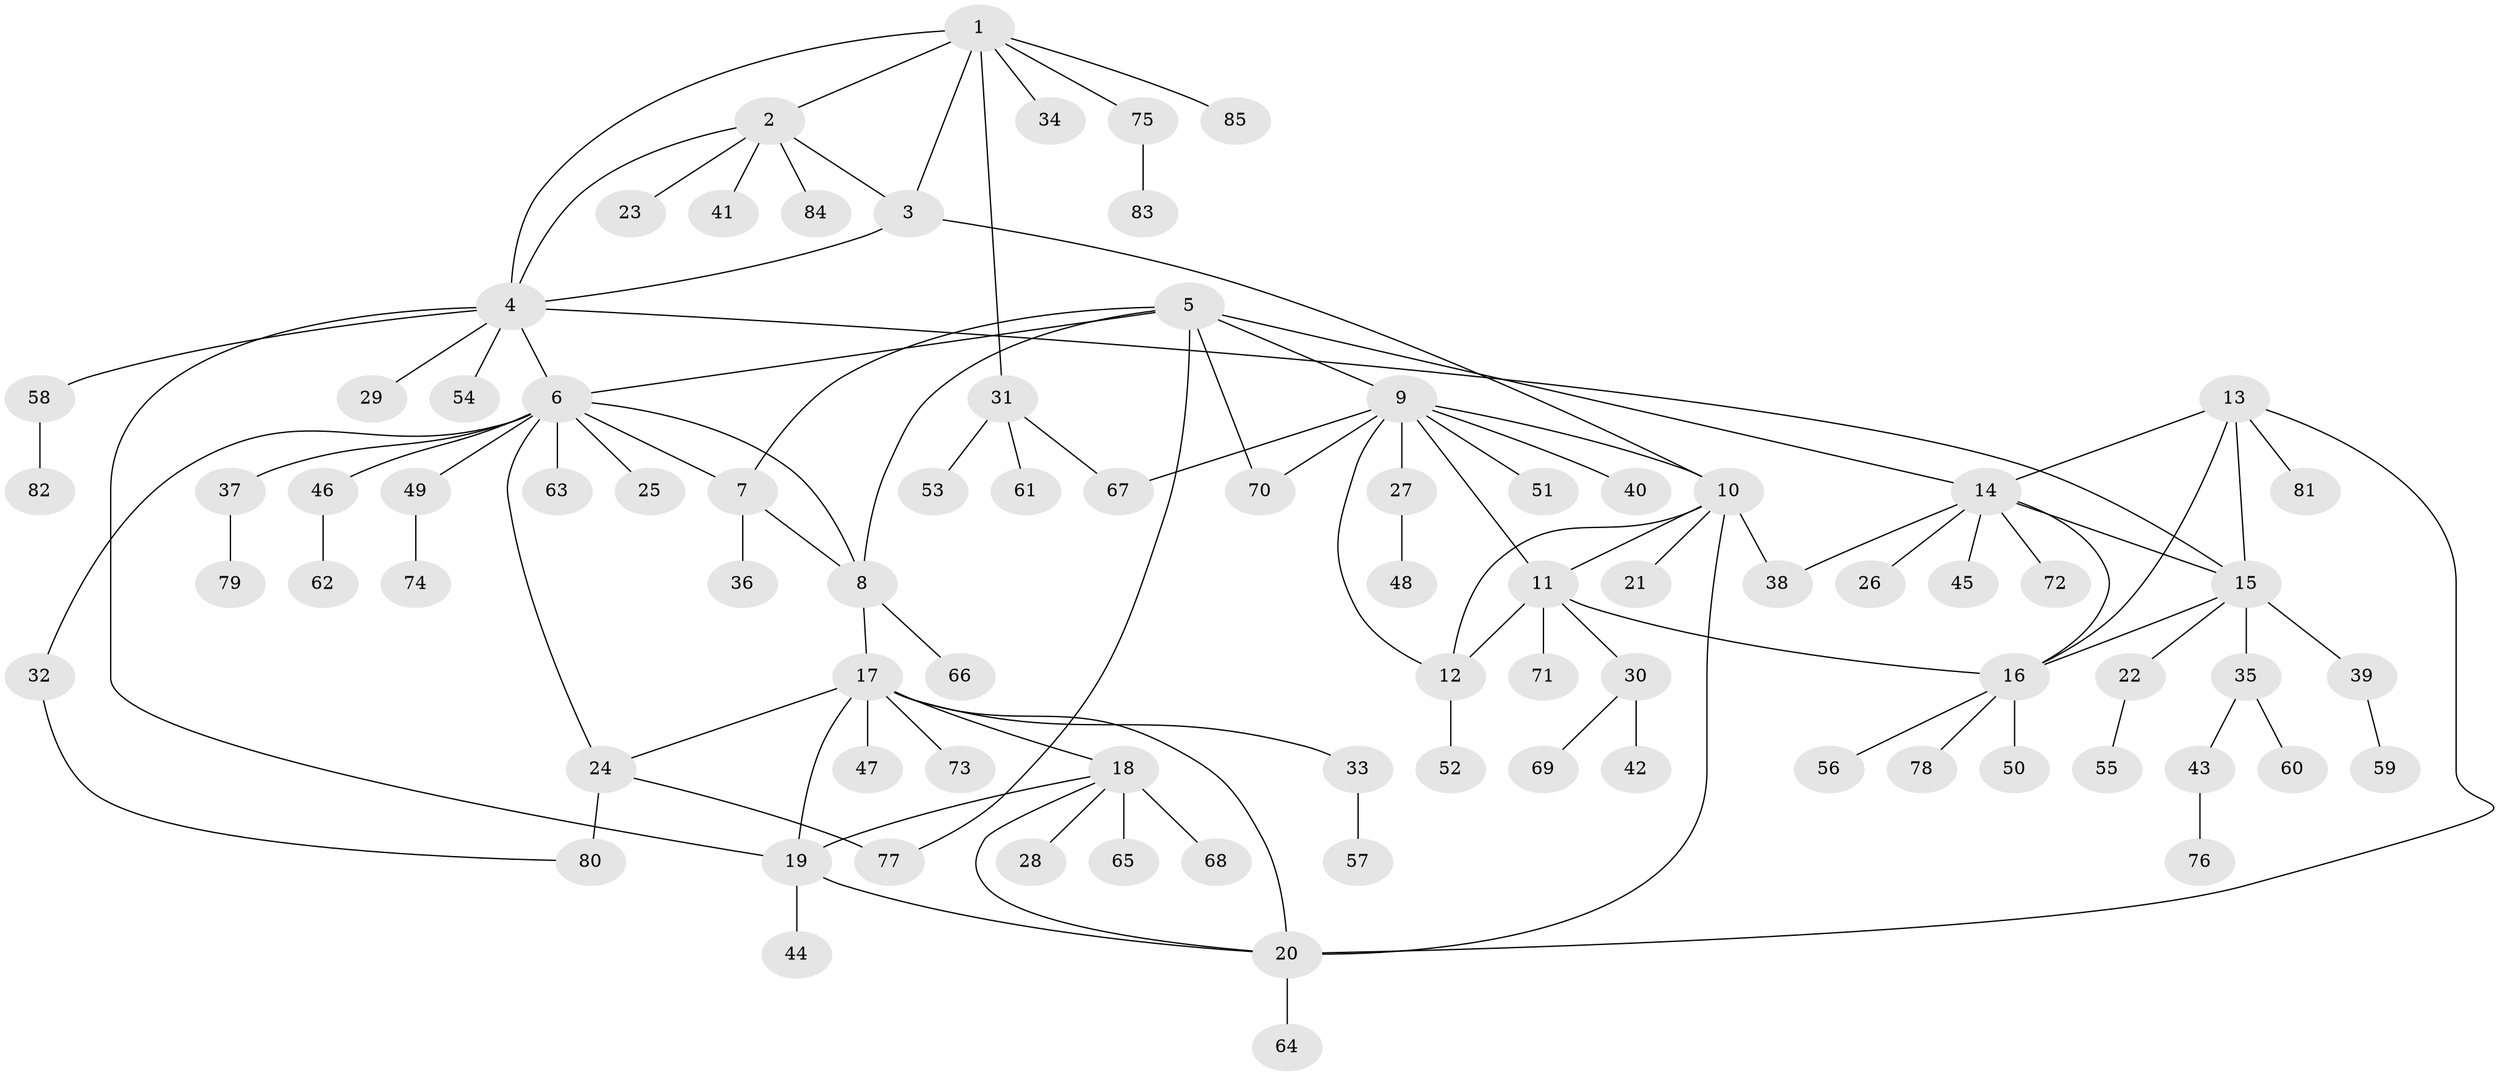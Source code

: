 // Generated by graph-tools (version 1.1) at 2025/37/03/09/25 02:37:37]
// undirected, 85 vertices, 111 edges
graph export_dot {
graph [start="1"]
  node [color=gray90,style=filled];
  1;
  2;
  3;
  4;
  5;
  6;
  7;
  8;
  9;
  10;
  11;
  12;
  13;
  14;
  15;
  16;
  17;
  18;
  19;
  20;
  21;
  22;
  23;
  24;
  25;
  26;
  27;
  28;
  29;
  30;
  31;
  32;
  33;
  34;
  35;
  36;
  37;
  38;
  39;
  40;
  41;
  42;
  43;
  44;
  45;
  46;
  47;
  48;
  49;
  50;
  51;
  52;
  53;
  54;
  55;
  56;
  57;
  58;
  59;
  60;
  61;
  62;
  63;
  64;
  65;
  66;
  67;
  68;
  69;
  70;
  71;
  72;
  73;
  74;
  75;
  76;
  77;
  78;
  79;
  80;
  81;
  82;
  83;
  84;
  85;
  1 -- 2;
  1 -- 3;
  1 -- 4;
  1 -- 31;
  1 -- 34;
  1 -- 75;
  1 -- 85;
  2 -- 3;
  2 -- 4;
  2 -- 23;
  2 -- 41;
  2 -- 84;
  3 -- 4;
  3 -- 10;
  4 -- 6;
  4 -- 15;
  4 -- 19;
  4 -- 29;
  4 -- 54;
  4 -- 58;
  5 -- 6;
  5 -- 7;
  5 -- 8;
  5 -- 9;
  5 -- 14;
  5 -- 70;
  5 -- 77;
  6 -- 7;
  6 -- 8;
  6 -- 24;
  6 -- 25;
  6 -- 32;
  6 -- 37;
  6 -- 46;
  6 -- 49;
  6 -- 63;
  7 -- 8;
  7 -- 36;
  8 -- 17;
  8 -- 66;
  9 -- 10;
  9 -- 11;
  9 -- 12;
  9 -- 27;
  9 -- 40;
  9 -- 51;
  9 -- 67;
  9 -- 70;
  10 -- 11;
  10 -- 12;
  10 -- 20;
  10 -- 21;
  10 -- 38;
  11 -- 12;
  11 -- 16;
  11 -- 30;
  11 -- 71;
  12 -- 52;
  13 -- 14;
  13 -- 15;
  13 -- 16;
  13 -- 20;
  13 -- 81;
  14 -- 15;
  14 -- 16;
  14 -- 26;
  14 -- 38;
  14 -- 45;
  14 -- 72;
  15 -- 16;
  15 -- 22;
  15 -- 35;
  15 -- 39;
  16 -- 50;
  16 -- 56;
  16 -- 78;
  17 -- 18;
  17 -- 19;
  17 -- 20;
  17 -- 24;
  17 -- 33;
  17 -- 47;
  17 -- 73;
  18 -- 19;
  18 -- 20;
  18 -- 28;
  18 -- 65;
  18 -- 68;
  19 -- 20;
  19 -- 44;
  20 -- 64;
  22 -- 55;
  24 -- 77;
  24 -- 80;
  27 -- 48;
  30 -- 42;
  30 -- 69;
  31 -- 53;
  31 -- 61;
  31 -- 67;
  32 -- 80;
  33 -- 57;
  35 -- 43;
  35 -- 60;
  37 -- 79;
  39 -- 59;
  43 -- 76;
  46 -- 62;
  49 -- 74;
  58 -- 82;
  75 -- 83;
}
